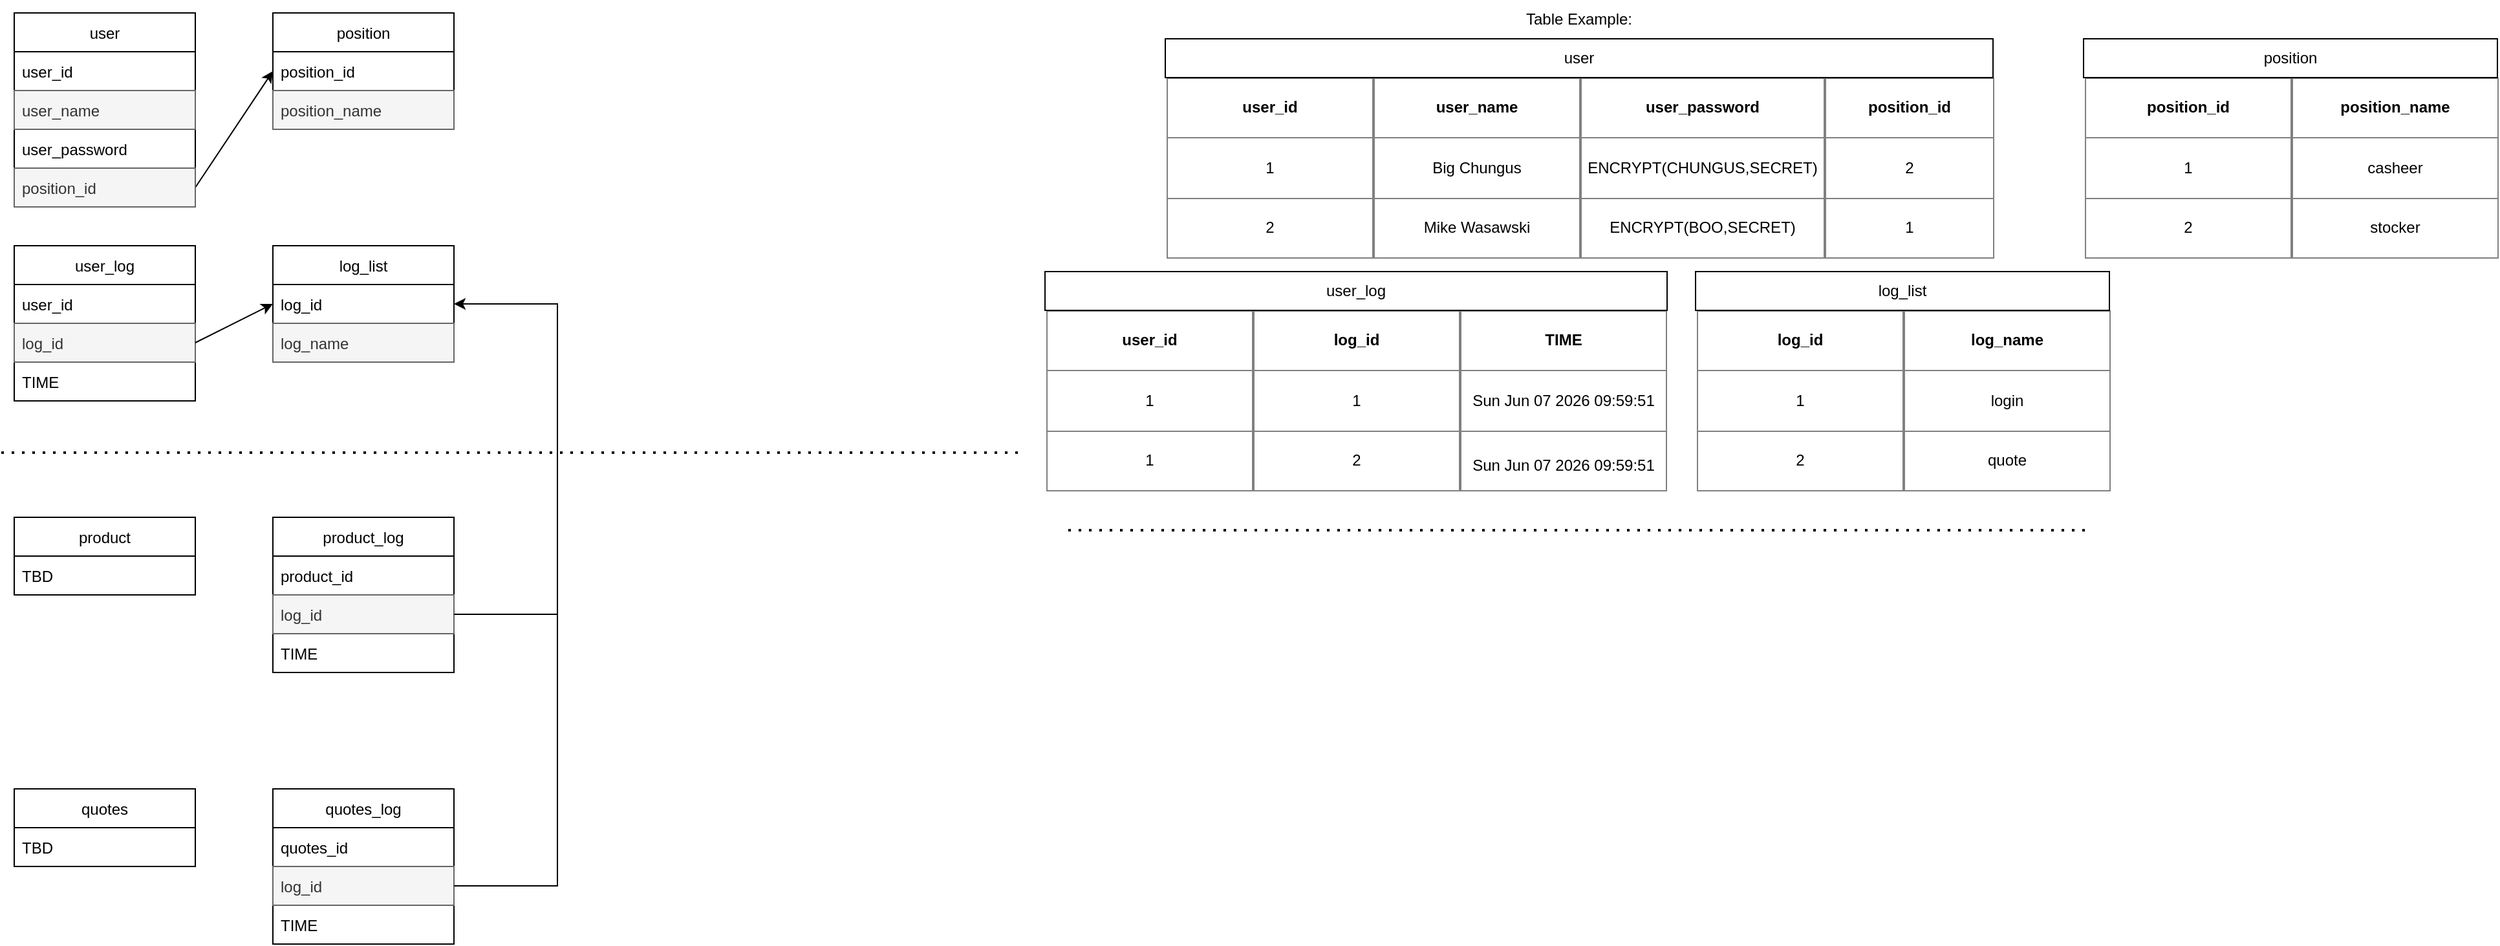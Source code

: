 <mxfile version="17.2.2" type="github">
  <diagram id="xmaVG70BLWrnKLCdJoIQ" name="Page-1">
    <mxGraphModel dx="2426" dy="934" grid="1" gridSize="10" guides="1" tooltips="1" connect="1" arrows="1" fold="1" page="1" pageScale="1" pageWidth="827" pageHeight="1169" math="0" shadow="0">
      <root>
        <mxCell id="0" />
        <mxCell id="1" parent="0" />
        <mxCell id="Pyv1nDUhi0sNAyIKiSqk-9" value="" style="endArrow=classic;html=1;rounded=0;exitX=1;exitY=0.5;exitDx=0;exitDy=0;entryX=0;entryY=0.5;entryDx=0;entryDy=0;" parent="1" source="Pyv1nDUhi0sNAyIKiSqk-36" target="Pyv1nDUhi0sNAyIKiSqk-19" edge="1">
          <mxGeometry width="50" height="50" relative="1" as="geometry">
            <mxPoint x="10" y="185.0" as="sourcePoint" />
            <mxPoint x="229.4" y="66.56" as="targetPoint" />
          </mxGeometry>
        </mxCell>
        <mxCell id="Pyv1nDUhi0sNAyIKiSqk-18" value="position" style="swimlane;fontStyle=0;childLayout=stackLayout;horizontal=1;startSize=30;horizontalStack=0;resizeParent=1;resizeParentMax=0;resizeLast=0;collapsible=1;marginBottom=0;" parent="1" vertex="1">
          <mxGeometry x="230" y="30" width="140" height="90" as="geometry" />
        </mxCell>
        <mxCell id="Pyv1nDUhi0sNAyIKiSqk-19" value="position_id" style="text;strokeColor=none;fillColor=none;align=left;verticalAlign=middle;spacingLeft=4;spacingRight=4;overflow=hidden;points=[[0,0.5],[1,0.5]];portConstraint=eastwest;rotatable=0;" parent="Pyv1nDUhi0sNAyIKiSqk-18" vertex="1">
          <mxGeometry y="30" width="140" height="30" as="geometry" />
        </mxCell>
        <mxCell id="Pyv1nDUhi0sNAyIKiSqk-20" value="position_name" style="text;strokeColor=#666666;fillColor=#f5f5f5;align=left;verticalAlign=middle;spacingLeft=4;spacingRight=4;overflow=hidden;points=[[0,0.5],[1,0.5]];portConstraint=eastwest;rotatable=0;fontColor=#333333;" parent="Pyv1nDUhi0sNAyIKiSqk-18" vertex="1">
          <mxGeometry y="60" width="140" height="30" as="geometry" />
        </mxCell>
        <mxCell id="Pyv1nDUhi0sNAyIKiSqk-22" value="user_log" style="swimlane;fontStyle=0;childLayout=stackLayout;horizontal=1;startSize=30;horizontalStack=0;resizeParent=1;resizeParentMax=0;resizeLast=0;collapsible=1;marginBottom=0;" parent="1" vertex="1">
          <mxGeometry x="30" y="210" width="140" height="120" as="geometry" />
        </mxCell>
        <mxCell id="Pyv1nDUhi0sNAyIKiSqk-23" value="user_id" style="text;strokeColor=none;fillColor=none;align=left;verticalAlign=middle;spacingLeft=4;spacingRight=4;overflow=hidden;points=[[0,0.5],[1,0.5]];portConstraint=eastwest;rotatable=0;" parent="Pyv1nDUhi0sNAyIKiSqk-22" vertex="1">
          <mxGeometry y="30" width="140" height="30" as="geometry" />
        </mxCell>
        <mxCell id="Pyv1nDUhi0sNAyIKiSqk-26" value="log_id" style="text;strokeColor=#666666;fillColor=#f5f5f5;align=left;verticalAlign=middle;spacingLeft=4;spacingRight=4;overflow=hidden;points=[[0,0.5],[1,0.5]];portConstraint=eastwest;rotatable=0;fontColor=#333333;" parent="Pyv1nDUhi0sNAyIKiSqk-22" vertex="1">
          <mxGeometry y="60" width="140" height="30" as="geometry" />
        </mxCell>
        <mxCell id="Pyv1nDUhi0sNAyIKiSqk-24" value="TIME" style="text;strokeColor=none;fillColor=none;align=left;verticalAlign=middle;spacingLeft=4;spacingRight=4;overflow=hidden;points=[[0,0.5],[1,0.5]];portConstraint=eastwest;rotatable=0;" parent="Pyv1nDUhi0sNAyIKiSqk-22" vertex="1">
          <mxGeometry y="90" width="140" height="30" as="geometry" />
        </mxCell>
        <mxCell id="Pyv1nDUhi0sNAyIKiSqk-27" value="log_list" style="swimlane;fontStyle=0;childLayout=stackLayout;horizontal=1;startSize=30;horizontalStack=0;resizeParent=1;resizeParentMax=0;resizeLast=0;collapsible=1;marginBottom=0;" parent="1" vertex="1">
          <mxGeometry x="230" y="210" width="140" height="90" as="geometry" />
        </mxCell>
        <mxCell id="Pyv1nDUhi0sNAyIKiSqk-28" value="log_id" style="text;strokeColor=none;fillColor=none;align=left;verticalAlign=middle;spacingLeft=4;spacingRight=4;overflow=hidden;points=[[0,0.5],[1,0.5]];portConstraint=eastwest;rotatable=0;" parent="Pyv1nDUhi0sNAyIKiSqk-27" vertex="1">
          <mxGeometry y="30" width="140" height="30" as="geometry" />
        </mxCell>
        <mxCell id="Pyv1nDUhi0sNAyIKiSqk-29" value="log_name" style="text;strokeColor=#666666;fillColor=#f5f5f5;align=left;verticalAlign=middle;spacingLeft=4;spacingRight=4;overflow=hidden;points=[[0,0.5],[1,0.5]];portConstraint=eastwest;rotatable=0;fontColor=#333333;" parent="Pyv1nDUhi0sNAyIKiSqk-27" vertex="1">
          <mxGeometry y="60" width="140" height="30" as="geometry" />
        </mxCell>
        <mxCell id="Pyv1nDUhi0sNAyIKiSqk-31" value="" style="endArrow=classic;html=1;rounded=0;entryX=0;entryY=0.5;entryDx=0;entryDy=0;exitX=1;exitY=0.5;exitDx=0;exitDy=0;" parent="1" source="Pyv1nDUhi0sNAyIKiSqk-26" target="Pyv1nDUhi0sNAyIKiSqk-28" edge="1">
          <mxGeometry width="50" height="50" relative="1" as="geometry">
            <mxPoint x="150" y="280" as="sourcePoint" />
            <mxPoint x="200" y="230" as="targetPoint" />
          </mxGeometry>
        </mxCell>
        <mxCell id="Pyv1nDUhi0sNAyIKiSqk-32" value="user" style="swimlane;fontStyle=0;childLayout=stackLayout;horizontal=1;startSize=30;horizontalStack=0;resizeParent=1;resizeParentMax=0;resizeLast=0;collapsible=1;marginBottom=0;" parent="1" vertex="1">
          <mxGeometry x="30" y="30" width="140" height="150" as="geometry" />
        </mxCell>
        <mxCell id="Pyv1nDUhi0sNAyIKiSqk-33" value="user_id" style="text;strokeColor=none;fillColor=none;align=left;verticalAlign=middle;spacingLeft=4;spacingRight=4;overflow=hidden;points=[[0,0.5],[1,0.5]];portConstraint=eastwest;rotatable=0;" parent="Pyv1nDUhi0sNAyIKiSqk-32" vertex="1">
          <mxGeometry y="30" width="140" height="30" as="geometry" />
        </mxCell>
        <mxCell id="Pyv1nDUhi0sNAyIKiSqk-34" value="user_name" style="text;strokeColor=#666666;fillColor=#f5f5f5;align=left;verticalAlign=middle;spacingLeft=4;spacingRight=4;overflow=hidden;points=[[0,0.5],[1,0.5]];portConstraint=eastwest;rotatable=0;fontColor=#333333;" parent="Pyv1nDUhi0sNAyIKiSqk-32" vertex="1">
          <mxGeometry y="60" width="140" height="30" as="geometry" />
        </mxCell>
        <mxCell id="Pyv1nDUhi0sNAyIKiSqk-35" value="user_password" style="text;strokeColor=none;fillColor=none;align=left;verticalAlign=middle;spacingLeft=4;spacingRight=4;overflow=hidden;points=[[0,0.5],[1,0.5]];portConstraint=eastwest;rotatable=0;" parent="Pyv1nDUhi0sNAyIKiSqk-32" vertex="1">
          <mxGeometry y="90" width="140" height="30" as="geometry" />
        </mxCell>
        <mxCell id="Pyv1nDUhi0sNAyIKiSqk-36" value="position_id" style="text;strokeColor=#666666;fillColor=#f5f5f5;align=left;verticalAlign=middle;spacingLeft=4;spacingRight=4;overflow=hidden;points=[[0,0.5],[1,0.5]];portConstraint=eastwest;rotatable=0;fontColor=#333333;" parent="Pyv1nDUhi0sNAyIKiSqk-32" vertex="1">
          <mxGeometry y="120" width="140" height="30" as="geometry" />
        </mxCell>
        <mxCell id="Pyv1nDUhi0sNAyIKiSqk-37" value="product" style="swimlane;fontStyle=0;childLayout=stackLayout;horizontal=1;startSize=30;horizontalStack=0;resizeParent=1;resizeParentMax=0;resizeLast=0;collapsible=1;marginBottom=0;" parent="1" vertex="1">
          <mxGeometry x="30" y="420" width="140" height="60" as="geometry" />
        </mxCell>
        <mxCell id="Pyv1nDUhi0sNAyIKiSqk-38" value="TBD" style="text;strokeColor=none;fillColor=none;align=left;verticalAlign=middle;spacingLeft=4;spacingRight=4;overflow=hidden;points=[[0,0.5],[1,0.5]];portConstraint=eastwest;rotatable=0;" parent="Pyv1nDUhi0sNAyIKiSqk-37" vertex="1">
          <mxGeometry y="30" width="140" height="30" as="geometry" />
        </mxCell>
        <mxCell id="Pyv1nDUhi0sNAyIKiSqk-41" value="" style="endArrow=none;dashed=1;html=1;dashPattern=1 3;strokeWidth=2;rounded=0;" parent="1" edge="1">
          <mxGeometry width="50" height="50" relative="1" as="geometry">
            <mxPoint x="20" y="370" as="sourcePoint" />
            <mxPoint x="810" y="370" as="targetPoint" />
          </mxGeometry>
        </mxCell>
        <mxCell id="Pyv1nDUhi0sNAyIKiSqk-42" value="product_log" style="swimlane;fontStyle=0;childLayout=stackLayout;horizontal=1;startSize=30;horizontalStack=0;resizeParent=1;resizeParentMax=0;resizeLast=0;collapsible=1;marginBottom=0;" parent="1" vertex="1">
          <mxGeometry x="230" y="420" width="140" height="120" as="geometry" />
        </mxCell>
        <mxCell id="Pyv1nDUhi0sNAyIKiSqk-45" value="product_id" style="text;strokeColor=none;fillColor=none;align=left;verticalAlign=middle;spacingLeft=4;spacingRight=4;overflow=hidden;points=[[0,0.5],[1,0.5]];portConstraint=eastwest;rotatable=0;" parent="Pyv1nDUhi0sNAyIKiSqk-42" vertex="1">
          <mxGeometry y="30" width="140" height="30" as="geometry" />
        </mxCell>
        <mxCell id="Pyv1nDUhi0sNAyIKiSqk-44" value="log_id" style="text;strokeColor=#666666;fillColor=#f5f5f5;align=left;verticalAlign=middle;spacingLeft=4;spacingRight=4;overflow=hidden;points=[[0,0.5],[1,0.5]];portConstraint=eastwest;rotatable=0;fontColor=#333333;" parent="Pyv1nDUhi0sNAyIKiSqk-42" vertex="1">
          <mxGeometry y="60" width="140" height="30" as="geometry" />
        </mxCell>
        <mxCell id="Pyv1nDUhi0sNAyIKiSqk-46" value="TIME" style="text;strokeColor=none;fillColor=none;align=left;verticalAlign=middle;spacingLeft=4;spacingRight=4;overflow=hidden;points=[[0,0.5],[1,0.5]];portConstraint=eastwest;rotatable=0;" parent="Pyv1nDUhi0sNAyIKiSqk-42" vertex="1">
          <mxGeometry y="90" width="140" height="30" as="geometry" />
        </mxCell>
        <mxCell id="Pyv1nDUhi0sNAyIKiSqk-47" value="quotes" style="swimlane;fontStyle=0;childLayout=stackLayout;horizontal=1;startSize=30;horizontalStack=0;resizeParent=1;resizeParentMax=0;resizeLast=0;collapsible=1;marginBottom=0;" parent="1" vertex="1">
          <mxGeometry x="30" y="630" width="140" height="60" as="geometry" />
        </mxCell>
        <mxCell id="Pyv1nDUhi0sNAyIKiSqk-48" value="TBD" style="text;strokeColor=none;fillColor=none;align=left;verticalAlign=middle;spacingLeft=4;spacingRight=4;overflow=hidden;points=[[0,0.5],[1,0.5]];portConstraint=eastwest;rotatable=0;" parent="Pyv1nDUhi0sNAyIKiSqk-47" vertex="1">
          <mxGeometry y="30" width="140" height="30" as="geometry" />
        </mxCell>
        <mxCell id="Pyv1nDUhi0sNAyIKiSqk-51" value="quotes_log" style="swimlane;fontStyle=0;childLayout=stackLayout;horizontal=1;startSize=30;horizontalStack=0;resizeParent=1;resizeParentMax=0;resizeLast=0;collapsible=1;marginBottom=0;" parent="1" vertex="1">
          <mxGeometry x="230" y="630" width="140" height="120" as="geometry" />
        </mxCell>
        <mxCell id="Pyv1nDUhi0sNAyIKiSqk-52" value="quotes_id" style="text;strokeColor=none;fillColor=none;align=left;verticalAlign=middle;spacingLeft=4;spacingRight=4;overflow=hidden;points=[[0,0.5],[1,0.5]];portConstraint=eastwest;rotatable=0;" parent="Pyv1nDUhi0sNAyIKiSqk-51" vertex="1">
          <mxGeometry y="30" width="140" height="30" as="geometry" />
        </mxCell>
        <mxCell id="Pyv1nDUhi0sNAyIKiSqk-53" value="log_id" style="text;strokeColor=#666666;fillColor=#f5f5f5;align=left;verticalAlign=middle;spacingLeft=4;spacingRight=4;overflow=hidden;points=[[0,0.5],[1,0.5]];portConstraint=eastwest;rotatable=0;fontColor=#333333;" parent="Pyv1nDUhi0sNAyIKiSqk-51" vertex="1">
          <mxGeometry y="60" width="140" height="30" as="geometry" />
        </mxCell>
        <mxCell id="Pyv1nDUhi0sNAyIKiSqk-54" value="TIME" style="text;strokeColor=none;fillColor=none;align=left;verticalAlign=middle;spacingLeft=4;spacingRight=4;overflow=hidden;points=[[0,0.5],[1,0.5]];portConstraint=eastwest;rotatable=0;" parent="Pyv1nDUhi0sNAyIKiSqk-51" vertex="1">
          <mxGeometry y="90" width="140" height="30" as="geometry" />
        </mxCell>
        <mxCell id="Pyv1nDUhi0sNAyIKiSqk-55" value="" style="endArrow=classic;html=1;rounded=0;exitX=1;exitY=0.5;exitDx=0;exitDy=0;entryX=1;entryY=0.5;entryDx=0;entryDy=0;" parent="1" source="Pyv1nDUhi0sNAyIKiSqk-44" target="Pyv1nDUhi0sNAyIKiSqk-28" edge="1">
          <mxGeometry width="50" height="50" relative="1" as="geometry">
            <mxPoint x="570" y="510" as="sourcePoint" />
            <mxPoint x="620" y="460" as="targetPoint" />
            <Array as="points">
              <mxPoint x="450" y="495" />
              <mxPoint x="450" y="255" />
            </Array>
          </mxGeometry>
        </mxCell>
        <mxCell id="Pyv1nDUhi0sNAyIKiSqk-56" value="" style="endArrow=none;html=1;rounded=0;exitX=1;exitY=0.5;exitDx=0;exitDy=0;" parent="1" source="Pyv1nDUhi0sNAyIKiSqk-53" edge="1">
          <mxGeometry width="50" height="50" relative="1" as="geometry">
            <mxPoint x="570" y="510" as="sourcePoint" />
            <mxPoint x="450" y="490" as="targetPoint" />
            <Array as="points">
              <mxPoint x="450" y="705" />
            </Array>
          </mxGeometry>
        </mxCell>
        <mxCell id="Pyv1nDUhi0sNAyIKiSqk-69" value="&lt;table border=&quot;1&quot; width=&quot;100%&quot; cellpadding=&quot;4&quot; style=&quot;width: 100% ; height: 100% ; border-collapse: collapse&quot;&gt;&lt;tbody&gt;&lt;tr&gt;&lt;th align=&quot;center&quot;&gt;user_id&lt;/th&gt;&lt;/tr&gt;&lt;tr&gt;&lt;td align=&quot;center&quot;&gt;1&lt;br&gt;&lt;/td&gt;&lt;/tr&gt;&lt;tr&gt;&lt;td align=&quot;center&quot;&gt;2&lt;/td&gt;&lt;/tr&gt;&lt;/tbody&gt;&lt;/table&gt;" style="text;html=1;strokeColor=none;fillColor=none;overflow=fill;rounded=0;" parent="1" vertex="1">
          <mxGeometry x="921" y="80" width="160" height="140" as="geometry" />
        </mxCell>
        <mxCell id="Pyv1nDUhi0sNAyIKiSqk-70" value="&lt;table border=&quot;1&quot; width=&quot;100%&quot; cellpadding=&quot;4&quot; style=&quot;width: 100% ; height: 100% ; border-collapse: collapse&quot;&gt;&lt;tbody&gt;&lt;tr&gt;&lt;th align=&quot;center&quot;&gt;position_id&lt;/th&gt;&lt;/tr&gt;&lt;tr&gt;&lt;td align=&quot;center&quot;&gt;2&lt;/td&gt;&lt;/tr&gt;&lt;tr&gt;&lt;td align=&quot;center&quot;&gt;1&lt;/td&gt;&lt;/tr&gt;&lt;/tbody&gt;&lt;/table&gt;" style="text;html=1;strokeColor=none;fillColor=none;overflow=fill;rounded=0;" parent="1" vertex="1">
          <mxGeometry x="1430" y="80" width="131" height="140" as="geometry" />
        </mxCell>
        <mxCell id="Pyv1nDUhi0sNAyIKiSqk-71" value="&lt;table border=&quot;1&quot; width=&quot;100%&quot; cellpadding=&quot;4&quot; style=&quot;width: 100% ; height: 100% ; border-collapse: collapse&quot;&gt;&lt;tbody&gt;&lt;tr&gt;&lt;th align=&quot;center&quot;&gt;user_password&lt;/th&gt;&lt;/tr&gt;&lt;tr&gt;&lt;td align=&quot;center&quot;&gt;ENCRYPT(CHUNGUS,SECRET)&lt;/td&gt;&lt;/tr&gt;&lt;tr&gt;&lt;td align=&quot;center&quot;&gt;ENCRYPT(BOO,SECRET)&lt;/td&gt;&lt;/tr&gt;&lt;/tbody&gt;&lt;/table&gt;" style="text;html=1;strokeColor=none;fillColor=none;overflow=fill;rounded=0;" parent="1" vertex="1">
          <mxGeometry x="1241" y="80" width="189" height="140" as="geometry" />
        </mxCell>
        <mxCell id="Pyv1nDUhi0sNAyIKiSqk-72" value="&lt;table border=&quot;1&quot; width=&quot;100%&quot; cellpadding=&quot;4&quot; style=&quot;width: 100% ; height: 100% ; border-collapse: collapse&quot;&gt;&lt;tbody&gt;&lt;tr&gt;&lt;th align=&quot;center&quot;&gt;&lt;b&gt;user_name&lt;/b&gt;&lt;/th&gt;&lt;/tr&gt;&lt;tr&gt;&lt;td align=&quot;center&quot;&gt;Big Chungus&lt;/td&gt;&lt;/tr&gt;&lt;tr&gt;&lt;td align=&quot;center&quot;&gt;Mike Wasawski&lt;/td&gt;&lt;/tr&gt;&lt;/tbody&gt;&lt;/table&gt;" style="text;html=1;strokeColor=none;fillColor=none;overflow=fill;rounded=0;" parent="1" vertex="1">
          <mxGeometry x="1081" y="80" width="160" height="140" as="geometry" />
        </mxCell>
        <mxCell id="Pyv1nDUhi0sNAyIKiSqk-73" value="Table Example:" style="text;html=1;strokeColor=none;fillColor=none;align=center;verticalAlign=middle;whiteSpace=wrap;rounded=0;" parent="1" vertex="1">
          <mxGeometry x="1180" y="20" width="120" height="30" as="geometry" />
        </mxCell>
        <mxCell id="Pyv1nDUhi0sNAyIKiSqk-74" value="user" style="rounded=0;whiteSpace=wrap;html=1;fillColor=default;gradientColor=none;" parent="1" vertex="1">
          <mxGeometry x="920" y="50" width="640" height="30" as="geometry" />
        </mxCell>
        <mxCell id="Pyv1nDUhi0sNAyIKiSqk-75" value="&lt;table border=&quot;1&quot; width=&quot;100%&quot; cellpadding=&quot;4&quot; style=&quot;width: 100% ; height: 100% ; border-collapse: collapse&quot;&gt;&lt;tbody&gt;&lt;tr&gt;&lt;th align=&quot;center&quot;&gt;user_id&lt;/th&gt;&lt;/tr&gt;&lt;tr&gt;&lt;td align=&quot;center&quot;&gt;1&lt;br&gt;&lt;/td&gt;&lt;/tr&gt;&lt;tr&gt;&lt;td align=&quot;center&quot;&gt;1&lt;/td&gt;&lt;/tr&gt;&lt;/tbody&gt;&lt;/table&gt;" style="text;html=1;strokeColor=none;fillColor=none;overflow=fill;rounded=0;" parent="1" vertex="1">
          <mxGeometry x="828" y="260" width="160" height="140" as="geometry" />
        </mxCell>
        <mxCell id="Pyv1nDUhi0sNAyIKiSqk-77" value="&lt;table border=&quot;1&quot; width=&quot;100%&quot; cellpadding=&quot;4&quot; style=&quot;width: 100% ; height: 100% ; border-collapse: collapse&quot;&gt;&lt;tbody&gt;&lt;tr&gt;&lt;th align=&quot;center&quot;&gt;TIME&lt;/th&gt;&lt;/tr&gt;&lt;tr&gt;&lt;td align=&quot;center&quot;&gt;&lt;span&gt;&lt;br&gt;&lt;/span&gt;&lt;/td&gt;&lt;/tr&gt;&lt;tr&gt;&lt;td align=&quot;center&quot;&gt;&lt;br&gt;&lt;/td&gt;&lt;/tr&gt;&lt;/tbody&gt;&lt;/table&gt;" style="text;html=1;strokeColor=none;fillColor=none;overflow=fill;rounded=0;" parent="1" vertex="1">
          <mxGeometry x="1148" y="260" width="160" height="140" as="geometry" />
        </mxCell>
        <mxCell id="Pyv1nDUhi0sNAyIKiSqk-78" value="&lt;table border=&quot;1&quot; width=&quot;100%&quot; cellpadding=&quot;4&quot; style=&quot;width: 100% ; height: 100% ; border-collapse: collapse&quot;&gt;&lt;tbody&gt;&lt;tr&gt;&lt;th align=&quot;center&quot;&gt;&lt;b&gt;log_id&lt;/b&gt;&lt;/th&gt;&lt;/tr&gt;&lt;tr&gt;&lt;td align=&quot;center&quot;&gt;1&lt;/td&gt;&lt;/tr&gt;&lt;tr&gt;&lt;td align=&quot;center&quot;&gt;2&lt;/td&gt;&lt;/tr&gt;&lt;/tbody&gt;&lt;/table&gt;" style="text;html=1;strokeColor=none;fillColor=none;overflow=fill;rounded=0;" parent="1" vertex="1">
          <mxGeometry x="988" y="260" width="160" height="140" as="geometry" />
        </mxCell>
        <mxCell id="Pyv1nDUhi0sNAyIKiSqk-79" value="user_log" style="rounded=0;whiteSpace=wrap;html=1;fillColor=default;gradientColor=none;" parent="1" vertex="1">
          <mxGeometry x="827" y="230" width="481" height="30" as="geometry" />
        </mxCell>
        <UserObject label="%date{ddd mmm dd yyyy HH:MM:ss}%" placeholders="1" id="Pyv1nDUhi0sNAyIKiSqk-81">
          <mxCell style="text;html=1;strokeColor=none;fillColor=none;align=center;verticalAlign=middle;whiteSpace=wrap;overflow=hidden;rounded=0;" parent="1" vertex="1">
            <mxGeometry x="1148" y="320" width="160" height="20" as="geometry" />
          </mxCell>
        </UserObject>
        <UserObject label="%date{ddd mmm dd yyyy HH:MM:ss}%" placeholders="1" id="Pyv1nDUhi0sNAyIKiSqk-82">
          <mxCell style="text;html=1;strokeColor=none;fillColor=none;align=center;verticalAlign=middle;whiteSpace=wrap;overflow=hidden;rounded=0;" parent="1" vertex="1">
            <mxGeometry x="1148" y="370" width="160" height="20" as="geometry" />
          </mxCell>
        </UserObject>
        <mxCell id="Pyv1nDUhi0sNAyIKiSqk-83" value="&lt;table border=&quot;1&quot; width=&quot;100%&quot; cellpadding=&quot;4&quot; style=&quot;width: 100% ; height: 100% ; border-collapse: collapse&quot;&gt;&lt;tbody&gt;&lt;tr&gt;&lt;th align=&quot;center&quot;&gt;log_id&lt;/th&gt;&lt;/tr&gt;&lt;tr&gt;&lt;td align=&quot;center&quot;&gt;1&lt;br&gt;&lt;/td&gt;&lt;/tr&gt;&lt;tr&gt;&lt;td align=&quot;center&quot;&gt;2&lt;/td&gt;&lt;/tr&gt;&lt;/tbody&gt;&lt;/table&gt;" style="text;html=1;strokeColor=none;fillColor=none;overflow=fill;rounded=0;" parent="1" vertex="1">
          <mxGeometry x="1331" y="260" width="160" height="140" as="geometry" />
        </mxCell>
        <mxCell id="Pyv1nDUhi0sNAyIKiSqk-85" value="&lt;table border=&quot;1&quot; width=&quot;100%&quot; cellpadding=&quot;4&quot; style=&quot;width: 100% ; height: 100% ; border-collapse: collapse&quot;&gt;&lt;tbody&gt;&lt;tr&gt;&lt;th align=&quot;center&quot;&gt;&lt;b&gt;log_name&lt;/b&gt;&lt;/th&gt;&lt;/tr&gt;&lt;tr&gt;&lt;td align=&quot;center&quot;&gt;login&lt;/td&gt;&lt;/tr&gt;&lt;tr&gt;&lt;td align=&quot;center&quot;&gt;quote&lt;/td&gt;&lt;/tr&gt;&lt;/tbody&gt;&lt;/table&gt;" style="text;html=1;strokeColor=none;fillColor=none;overflow=fill;rounded=0;" parent="1" vertex="1">
          <mxGeometry x="1491" y="260" width="160" height="140" as="geometry" />
        </mxCell>
        <mxCell id="Pyv1nDUhi0sNAyIKiSqk-86" value="log_list" style="rounded=0;whiteSpace=wrap;html=1;fillColor=default;gradientColor=none;" parent="1" vertex="1">
          <mxGeometry x="1330" y="230" width="320" height="30" as="geometry" />
        </mxCell>
        <mxCell id="Pyv1nDUhi0sNAyIKiSqk-89" value="" style="endArrow=none;dashed=1;html=1;dashPattern=1 3;strokeWidth=2;rounded=0;" parent="1" edge="1">
          <mxGeometry width="50" height="50" relative="1" as="geometry">
            <mxPoint x="845" y="430" as="sourcePoint" />
            <mxPoint x="1635" y="430" as="targetPoint" />
          </mxGeometry>
        </mxCell>
        <mxCell id="Pyv1nDUhi0sNAyIKiSqk-90" value="&lt;table border=&quot;1&quot; width=&quot;100%&quot; cellpadding=&quot;4&quot; style=&quot;width: 100% ; height: 100% ; border-collapse: collapse&quot;&gt;&lt;tbody&gt;&lt;tr&gt;&lt;th align=&quot;center&quot;&gt;position_id&lt;/th&gt;&lt;/tr&gt;&lt;tr&gt;&lt;td align=&quot;center&quot;&gt;1&lt;br&gt;&lt;/td&gt;&lt;/tr&gt;&lt;tr&gt;&lt;td align=&quot;center&quot;&gt;2&lt;/td&gt;&lt;/tr&gt;&lt;/tbody&gt;&lt;/table&gt;" style="text;html=1;strokeColor=none;fillColor=none;overflow=fill;rounded=0;" parent="1" vertex="1">
          <mxGeometry x="1631" y="80" width="160" height="140" as="geometry" />
        </mxCell>
        <mxCell id="Pyv1nDUhi0sNAyIKiSqk-91" value="&lt;table border=&quot;1&quot; width=&quot;100%&quot; cellpadding=&quot;4&quot; style=&quot;width: 100% ; height: 100% ; border-collapse: collapse&quot;&gt;&lt;tbody&gt;&lt;tr&gt;&lt;th align=&quot;center&quot;&gt;&lt;b&gt;position_name&lt;/b&gt;&lt;/th&gt;&lt;/tr&gt;&lt;tr&gt;&lt;td align=&quot;center&quot;&gt;casheer&lt;/td&gt;&lt;/tr&gt;&lt;tr&gt;&lt;td align=&quot;center&quot;&gt;stocker&lt;/td&gt;&lt;/tr&gt;&lt;/tbody&gt;&lt;/table&gt;" style="text;html=1;strokeColor=none;fillColor=none;overflow=fill;rounded=0;" parent="1" vertex="1">
          <mxGeometry x="1791" y="80" width="160" height="140" as="geometry" />
        </mxCell>
        <mxCell id="Pyv1nDUhi0sNAyIKiSqk-92" value="position" style="rounded=0;whiteSpace=wrap;html=1;fillColor=default;gradientColor=none;" parent="1" vertex="1">
          <mxGeometry x="1630" y="50" width="320" height="30" as="geometry" />
        </mxCell>
      </root>
    </mxGraphModel>
  </diagram>
</mxfile>
